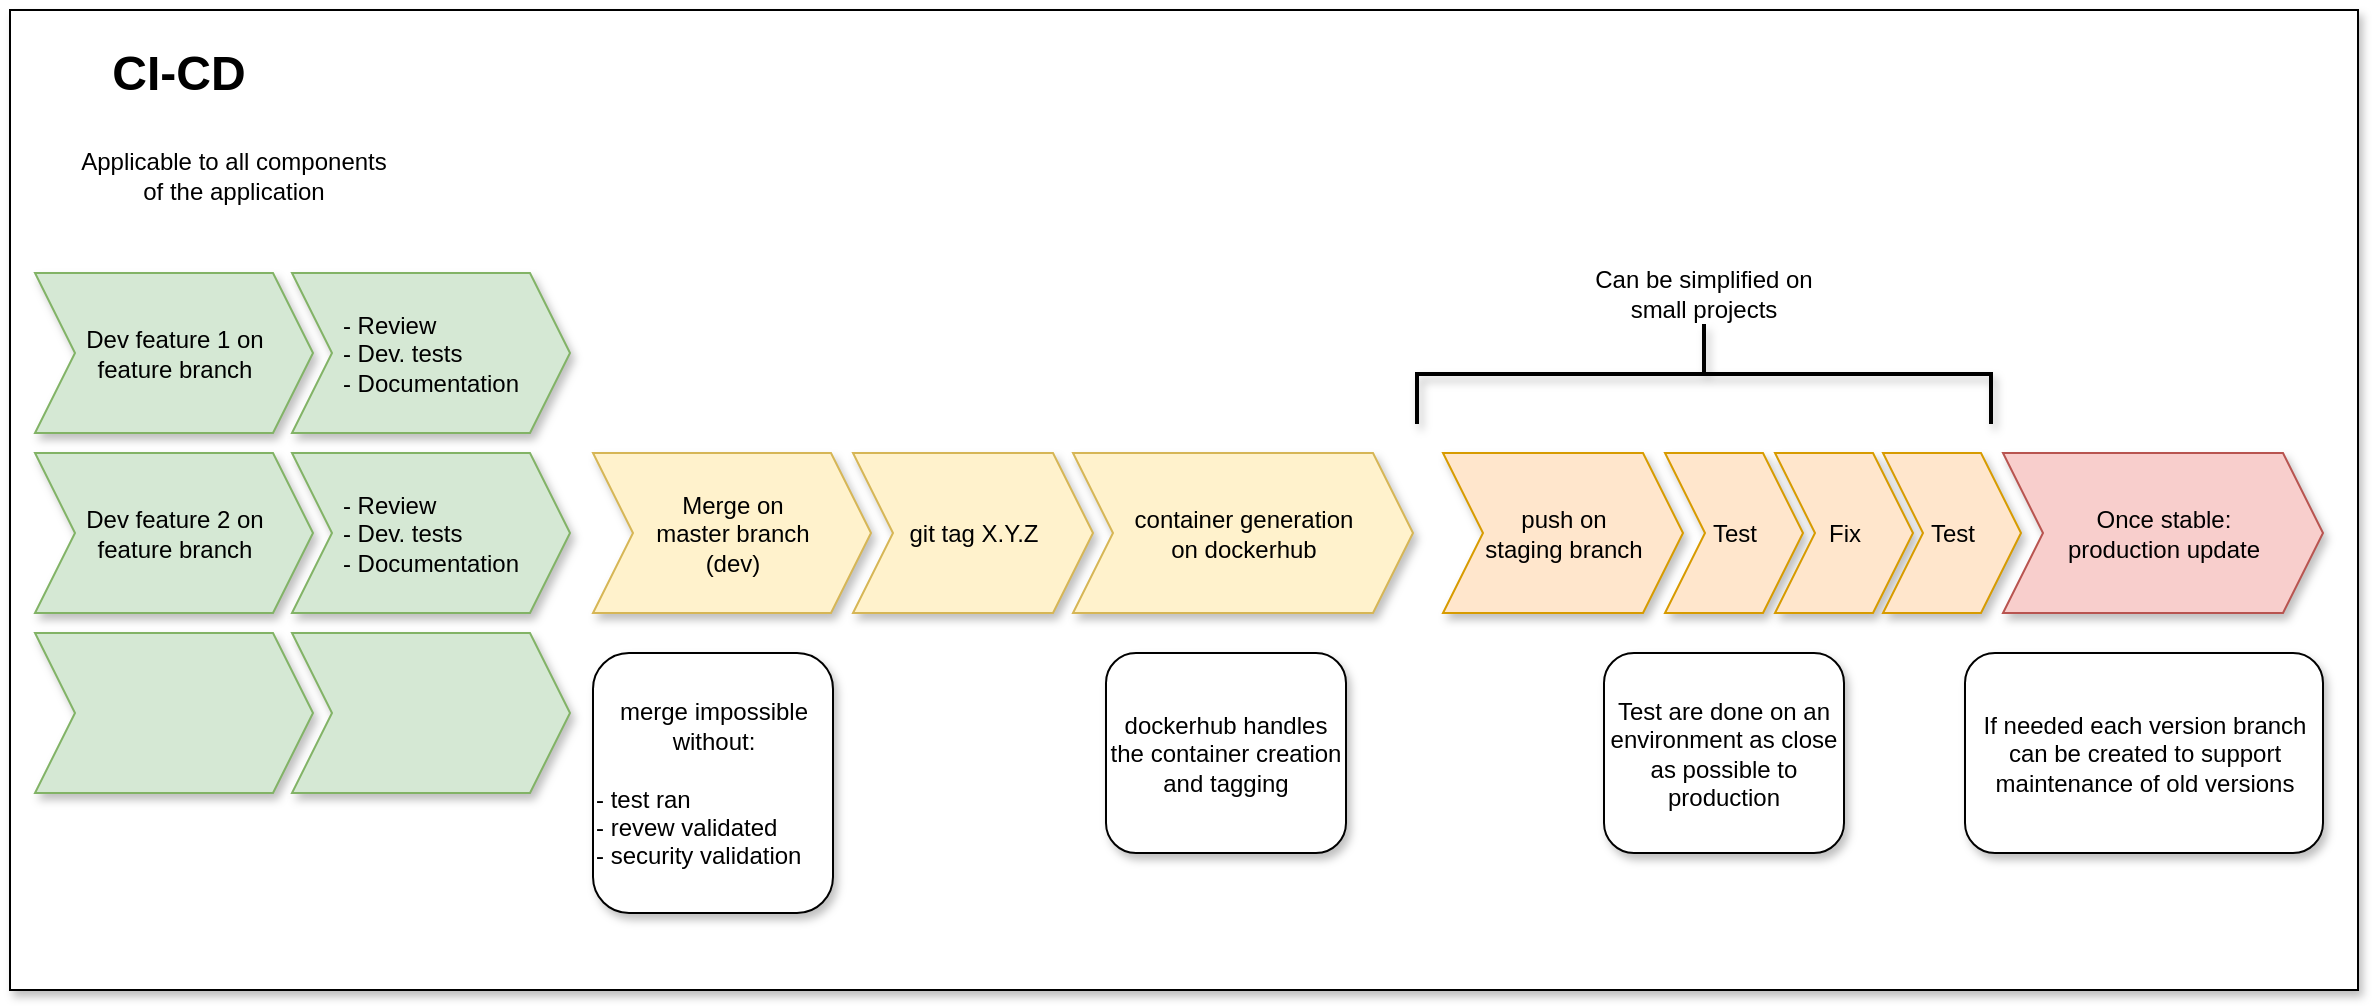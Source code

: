 <mxfile version="10.6.3"><diagram id="0VRTCb3etYR_JjELD_cF" name="Page-1"><mxGraphModel dx="2861" dy="-29" grid="1" gridSize="10" guides="1" tooltips="1" connect="1" arrows="1" fold="1" page="1" pageScale="1" pageWidth="827" pageHeight="1169" math="0" shadow="0"><root><mxCell id="0"/><mxCell id="1" parent="0"/><mxCell id="FBPESz-SxWZhGCVmvk3m-1" value="" style="rounded=0;whiteSpace=wrap;html=1;shadow=1;" vertex="1" parent="1"><mxGeometry x="-133" y="1290" width="1174" height="490" as="geometry"/></mxCell><mxCell id="FBPESz-SxWZhGCVmvk3m-2" value="&lt;b&gt;&lt;font style=&quot;font-size: 24px&quot;&gt;CI-CD&lt;/font&gt;&lt;/b&gt;" style="text;html=1;strokeColor=none;fillColor=none;align=center;verticalAlign=middle;whiteSpace=wrap;rounded=0;fontSize=28;" vertex="1" parent="1"><mxGeometry x="-116" y="1310" width="135" height="20" as="geometry"/></mxCell><mxCell id="FBPESz-SxWZhGCVmvk3m-3" value="git tag X.Y.Z" style="shape=step;perimeter=stepPerimeter;whiteSpace=wrap;html=1;fixedSize=1;shadow=1;fillColor=#fff2cc;strokeColor=#d6b656;" vertex="1" parent="1"><mxGeometry x="288.5" y="1511.5" width="120" height="80" as="geometry"/></mxCell><mxCell id="FBPESz-SxWZhGCVmvk3m-4" value="container generation&lt;br&gt;on dockerhub" style="shape=step;perimeter=stepPerimeter;whiteSpace=wrap;html=1;fixedSize=1;shadow=1;fillColor=#fff2cc;strokeColor=#d6b656;" vertex="1" parent="1"><mxGeometry x="398.5" y="1511.5" width="170" height="80" as="geometry"/></mxCell><mxCell id="FBPESz-SxWZhGCVmvk3m-5" value="&lt;div&gt;Merge on&lt;/div&gt;&lt;div&gt;master branch&lt;/div&gt;&lt;div&gt;(dev)&lt;/div&gt;" style="shape=step;perimeter=stepPerimeter;whiteSpace=wrap;html=1;fixedSize=1;shadow=1;fillColor=#fff2cc;strokeColor=#d6b656;" vertex="1" parent="1"><mxGeometry x="158.5" y="1511.5" width="139" height="80" as="geometry"/></mxCell><mxCell id="FBPESz-SxWZhGCVmvk3m-6" value="&lt;div&gt;push on&lt;/div&gt;&lt;div&gt;staging branch&lt;/div&gt;" style="shape=step;perimeter=stepPerimeter;whiteSpace=wrap;html=1;fixedSize=1;shadow=1;fillColor=#ffe6cc;strokeColor=#d79b00;" vertex="1" parent="1"><mxGeometry x="583.5" y="1511.5" width="120" height="80" as="geometry"/></mxCell><mxCell id="FBPESz-SxWZhGCVmvk3m-7" value="Once stable:&lt;br&gt; production update" style="shape=step;perimeter=stepPerimeter;whiteSpace=wrap;html=1;fixedSize=1;shadow=1;fillColor=#f8cecc;strokeColor=#b85450;" vertex="1" parent="1"><mxGeometry x="863.5" y="1511.5" width="160" height="80" as="geometry"/></mxCell><mxCell id="FBPESz-SxWZhGCVmvk3m-8" value="Test" style="shape=step;perimeter=stepPerimeter;whiteSpace=wrap;html=1;fixedSize=1;shadow=1;fillColor=#ffe6cc;strokeColor=#d79b00;" vertex="1" parent="1"><mxGeometry x="694.5" y="1511.5" width="69" height="80" as="geometry"/></mxCell><mxCell id="FBPESz-SxWZhGCVmvk3m-9" value="Fix" style="shape=step;perimeter=stepPerimeter;whiteSpace=wrap;html=1;fixedSize=1;shadow=1;fillColor=#ffe6cc;strokeColor=#d79b00;" vertex="1" parent="1"><mxGeometry x="749.5" y="1511.5" width="69" height="80" as="geometry"/></mxCell><mxCell id="FBPESz-SxWZhGCVmvk3m-10" value="Test" style="shape=step;perimeter=stepPerimeter;whiteSpace=wrap;html=1;fixedSize=1;shadow=1;fillColor=#ffe6cc;strokeColor=#d79b00;" vertex="1" parent="1"><mxGeometry x="803.5" y="1511.5" width="69" height="80" as="geometry"/></mxCell><mxCell id="FBPESz-SxWZhGCVmvk3m-11" value="Dev feature 1 on&lt;br&gt;feature branch" style="shape=step;perimeter=stepPerimeter;whiteSpace=wrap;html=1;fixedSize=1;shadow=1;fillColor=#d5e8d4;strokeColor=#82b366;" vertex="1" parent="1"><mxGeometry x="-120.5" y="1421.5" width="139" height="80" as="geometry"/></mxCell><mxCell id="FBPESz-SxWZhGCVmvk3m-12" value="Dev feature 2 on&lt;br&gt;feature branch" style="shape=step;perimeter=stepPerimeter;whiteSpace=wrap;html=1;fixedSize=1;shadow=1;fillColor=#d5e8d4;strokeColor=#82b366;" vertex="1" parent="1"><mxGeometry x="-120.5" y="1511.5" width="139" height="80" as="geometry"/></mxCell><mxCell id="FBPESz-SxWZhGCVmvk3m-13" value="&lt;div align=&quot;left&quot;&gt;- Review&lt;br&gt;- Dev. tests&lt;br&gt;- Documentation&lt;/div&gt;" style="shape=step;perimeter=stepPerimeter;whiteSpace=wrap;html=1;fixedSize=1;shadow=1;fillColor=#d5e8d4;strokeColor=#82b366;" vertex="1" parent="1"><mxGeometry x="8" y="1511.5" width="139" height="80" as="geometry"/></mxCell><mxCell id="FBPESz-SxWZhGCVmvk3m-14" value="&lt;div align=&quot;left&quot;&gt;- Review&lt;br&gt;- Dev. tests&lt;br&gt;- Documentation&lt;/div&gt;" style="shape=step;perimeter=stepPerimeter;whiteSpace=wrap;html=1;fixedSize=1;shadow=1;fillColor=#d5e8d4;strokeColor=#82b366;" vertex="1" parent="1"><mxGeometry x="8" y="1421.5" width="139" height="80" as="geometry"/></mxCell><mxCell id="FBPESz-SxWZhGCVmvk3m-15" value="" style="shape=step;perimeter=stepPerimeter;whiteSpace=wrap;html=1;fixedSize=1;shadow=1;fillColor=#d5e8d4;strokeColor=#82b366;" vertex="1" parent="1"><mxGeometry x="-120.5" y="1601.5" width="139" height="80" as="geometry"/></mxCell><mxCell id="FBPESz-SxWZhGCVmvk3m-16" value="" style="shape=step;perimeter=stepPerimeter;whiteSpace=wrap;html=1;fixedSize=1;shadow=1;fillColor=#d5e8d4;strokeColor=#82b366;" vertex="1" parent="1"><mxGeometry x="8" y="1601.5" width="139" height="80" as="geometry"/></mxCell><mxCell id="FBPESz-SxWZhGCVmvk3m-17" value="If needed each version branch can be created to support maintenance of old versions" style="rounded=1;whiteSpace=wrap;html=1;shadow=1;" vertex="1" parent="1"><mxGeometry x="844.5" y="1611.5" width="179" height="100" as="geometry"/></mxCell><mxCell id="FBPESz-SxWZhGCVmvk3m-18" value="dockerhub handles the container creation and tagging" style="rounded=1;whiteSpace=wrap;html=1;shadow=1;" vertex="1" parent="1"><mxGeometry x="415" y="1611.5" width="120" height="100" as="geometry"/></mxCell><mxCell id="FBPESz-SxWZhGCVmvk3m-19" value="Test are done on an environment as close as possible to production" style="rounded=1;whiteSpace=wrap;html=1;shadow=1;" vertex="1" parent="1"><mxGeometry x="664" y="1611.5" width="120" height="100" as="geometry"/></mxCell><mxCell id="FBPESz-SxWZhGCVmvk3m-20" value="&lt;div&gt;merge impossible without:&lt;/div&gt;&lt;div&gt;&lt;br&gt;&lt;/div&gt;&lt;div align=&quot;left&quot;&gt;- test ran&lt;br&gt;- revew validated&lt;br&gt;- security validation&lt;br&gt;&lt;/div&gt;" style="rounded=1;whiteSpace=wrap;html=1;shadow=1;" vertex="1" parent="1"><mxGeometry x="158.5" y="1611.5" width="120" height="130" as="geometry"/></mxCell><mxCell id="FBPESz-SxWZhGCVmvk3m-21" value="" style="strokeWidth=2;html=1;shape=mxgraph.flowchart.annotation_2;align=left;shadow=1;rotation=90;" vertex="1" parent="1"><mxGeometry x="689" y="1328.5" width="50" height="287" as="geometry"/></mxCell><mxCell id="FBPESz-SxWZhGCVmvk3m-22" value="Can be simplified on small projects" style="text;html=1;strokeColor=none;fillColor=none;align=center;verticalAlign=middle;whiteSpace=wrap;rounded=0;shadow=1;" vertex="1" parent="1"><mxGeometry x="654" y="1421.5" width="120" height="20" as="geometry"/></mxCell><mxCell id="FBPESz-SxWZhGCVmvk3m-23" value="Applicable to all components of the application" style="text;html=1;strokeColor=none;fillColor=none;align=center;verticalAlign=middle;whiteSpace=wrap;rounded=0;shadow=1;" vertex="1" parent="1"><mxGeometry x="-101" y="1350" width="160" height="45" as="geometry"/></mxCell></root></mxGraphModel></diagram></mxfile>